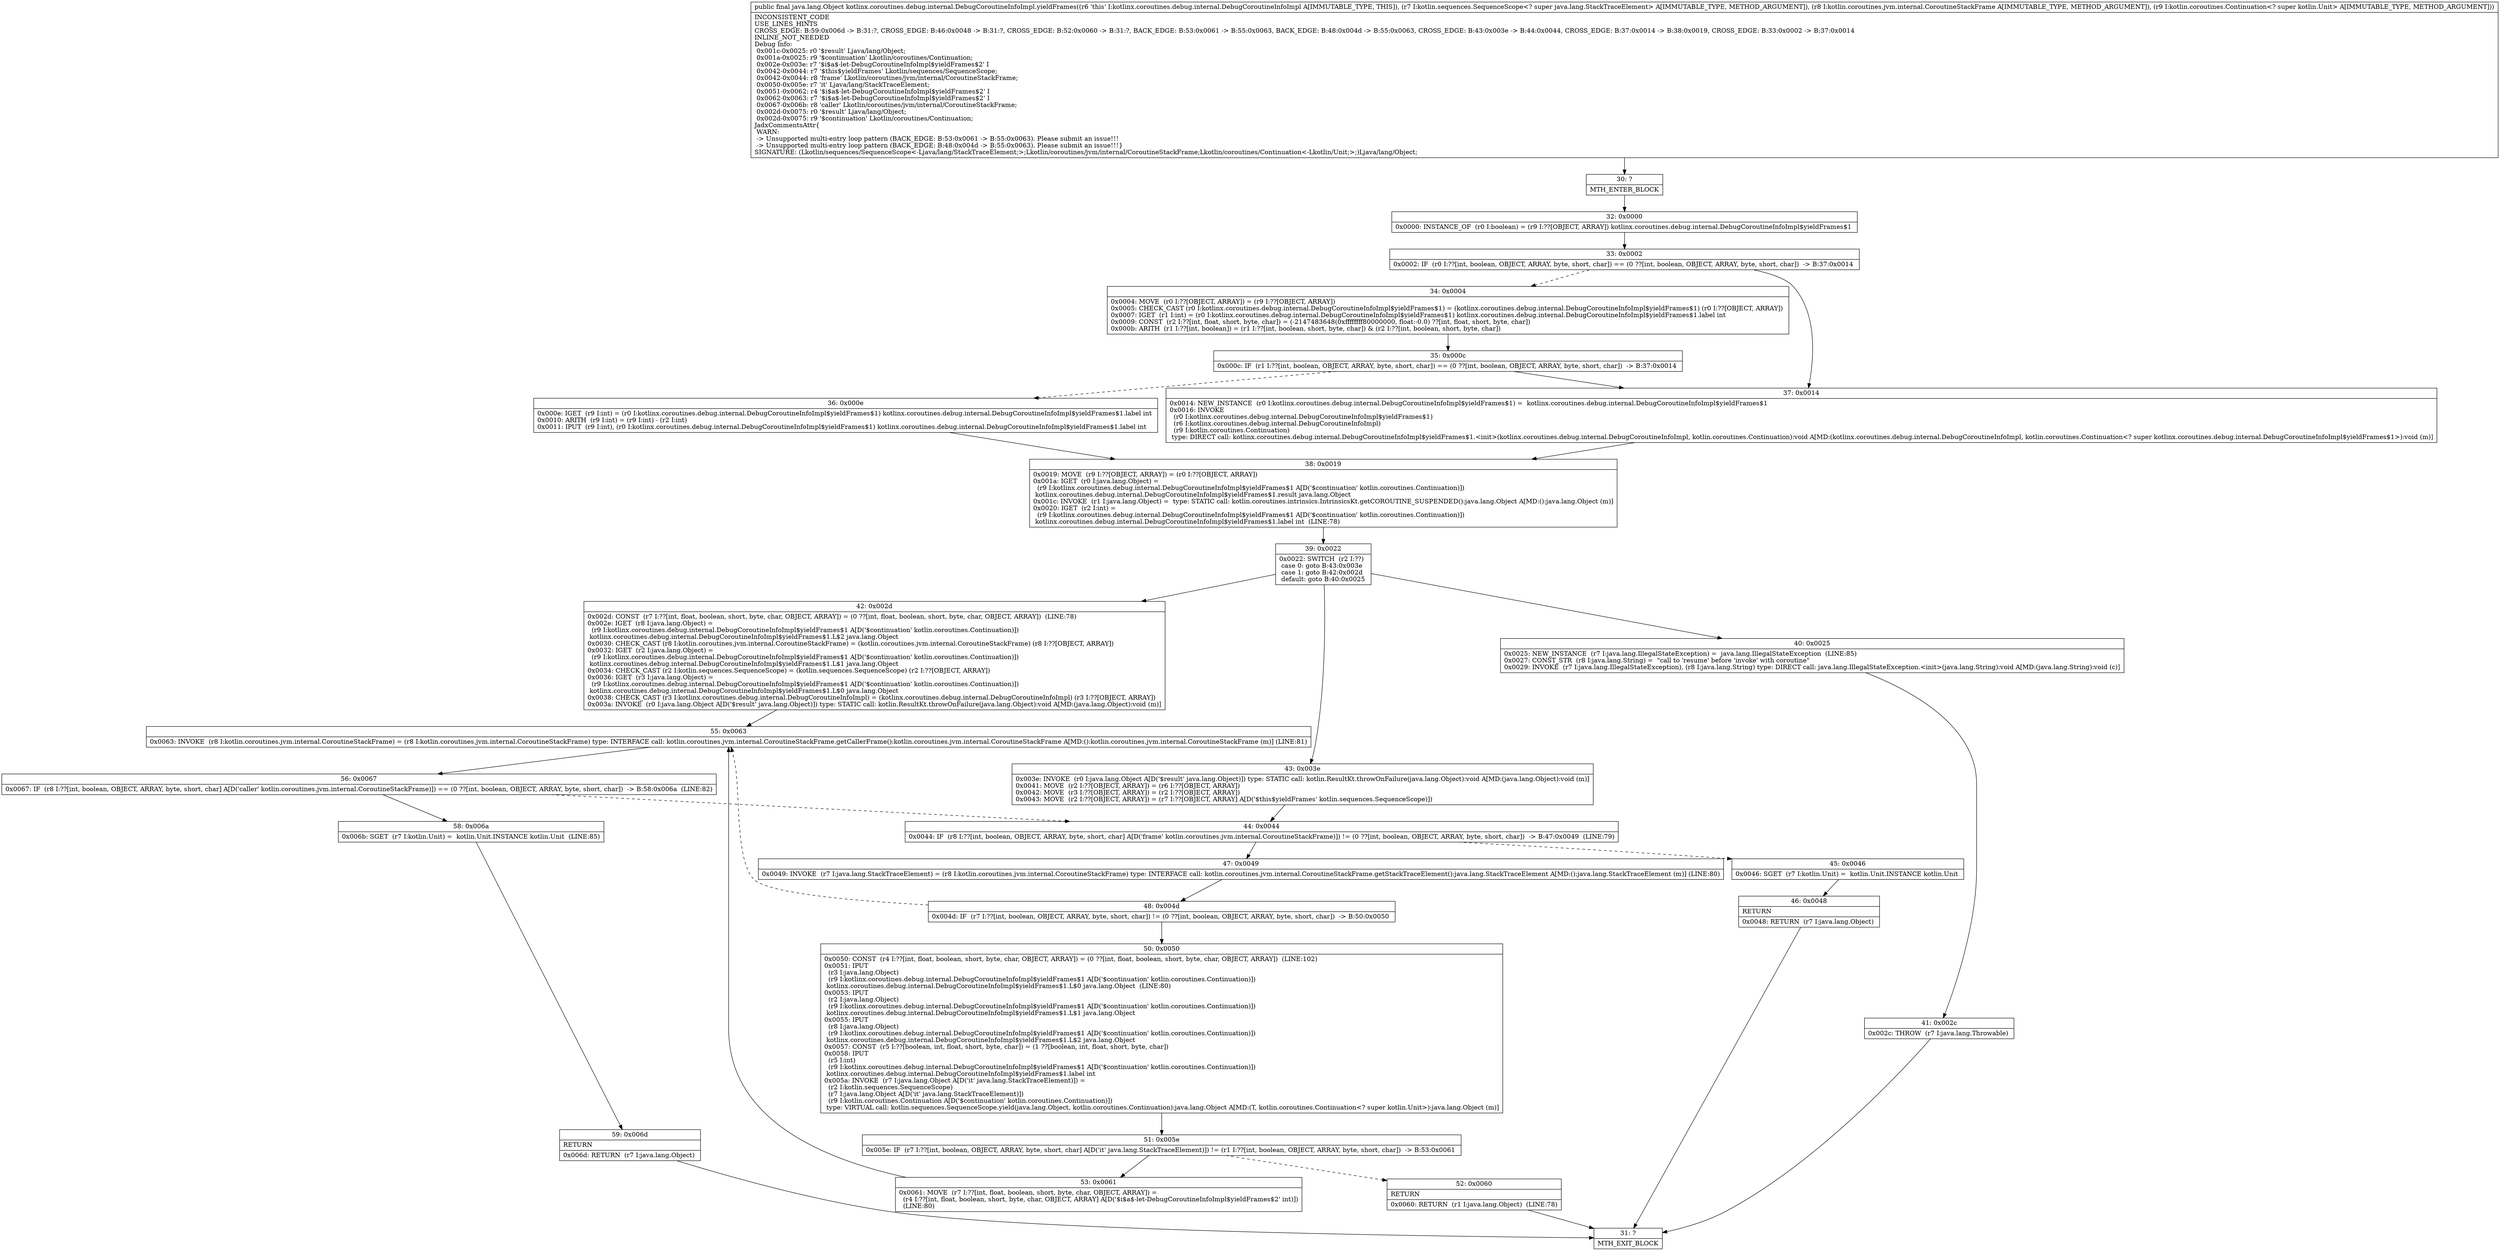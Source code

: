 digraph "CFG forkotlinx.coroutines.debug.internal.DebugCoroutineInfoImpl.yieldFrames(Lkotlin\/sequences\/SequenceScope;Lkotlin\/coroutines\/jvm\/internal\/CoroutineStackFrame;Lkotlin\/coroutines\/Continuation;)Ljava\/lang\/Object;" {
Node_30 [shape=record,label="{30\:\ ?|MTH_ENTER_BLOCK\l}"];
Node_32 [shape=record,label="{32\:\ 0x0000|0x0000: INSTANCE_OF  (r0 I:boolean) = (r9 I:??[OBJECT, ARRAY]) kotlinx.coroutines.debug.internal.DebugCoroutineInfoImpl$yieldFrames$1 \l}"];
Node_33 [shape=record,label="{33\:\ 0x0002|0x0002: IF  (r0 I:??[int, boolean, OBJECT, ARRAY, byte, short, char]) == (0 ??[int, boolean, OBJECT, ARRAY, byte, short, char])  \-\> B:37:0x0014 \l}"];
Node_34 [shape=record,label="{34\:\ 0x0004|0x0004: MOVE  (r0 I:??[OBJECT, ARRAY]) = (r9 I:??[OBJECT, ARRAY]) \l0x0005: CHECK_CAST (r0 I:kotlinx.coroutines.debug.internal.DebugCoroutineInfoImpl$yieldFrames$1) = (kotlinx.coroutines.debug.internal.DebugCoroutineInfoImpl$yieldFrames$1) (r0 I:??[OBJECT, ARRAY]) \l0x0007: IGET  (r1 I:int) = (r0 I:kotlinx.coroutines.debug.internal.DebugCoroutineInfoImpl$yieldFrames$1) kotlinx.coroutines.debug.internal.DebugCoroutineInfoImpl$yieldFrames$1.label int \l0x0009: CONST  (r2 I:??[int, float, short, byte, char]) = (\-2147483648(0xffffffff80000000, float:\-0.0) ??[int, float, short, byte, char]) \l0x000b: ARITH  (r1 I:??[int, boolean]) = (r1 I:??[int, boolean, short, byte, char]) & (r2 I:??[int, boolean, short, byte, char]) \l}"];
Node_35 [shape=record,label="{35\:\ 0x000c|0x000c: IF  (r1 I:??[int, boolean, OBJECT, ARRAY, byte, short, char]) == (0 ??[int, boolean, OBJECT, ARRAY, byte, short, char])  \-\> B:37:0x0014 \l}"];
Node_36 [shape=record,label="{36\:\ 0x000e|0x000e: IGET  (r9 I:int) = (r0 I:kotlinx.coroutines.debug.internal.DebugCoroutineInfoImpl$yieldFrames$1) kotlinx.coroutines.debug.internal.DebugCoroutineInfoImpl$yieldFrames$1.label int \l0x0010: ARITH  (r9 I:int) = (r9 I:int) \- (r2 I:int) \l0x0011: IPUT  (r9 I:int), (r0 I:kotlinx.coroutines.debug.internal.DebugCoroutineInfoImpl$yieldFrames$1) kotlinx.coroutines.debug.internal.DebugCoroutineInfoImpl$yieldFrames$1.label int \l}"];
Node_38 [shape=record,label="{38\:\ 0x0019|0x0019: MOVE  (r9 I:??[OBJECT, ARRAY]) = (r0 I:??[OBJECT, ARRAY]) \l0x001a: IGET  (r0 I:java.lang.Object) = \l  (r9 I:kotlinx.coroutines.debug.internal.DebugCoroutineInfoImpl$yieldFrames$1 A[D('$continuation' kotlin.coroutines.Continuation)])\l kotlinx.coroutines.debug.internal.DebugCoroutineInfoImpl$yieldFrames$1.result java.lang.Object \l0x001c: INVOKE  (r1 I:java.lang.Object) =  type: STATIC call: kotlin.coroutines.intrinsics.IntrinsicsKt.getCOROUTINE_SUSPENDED():java.lang.Object A[MD:():java.lang.Object (m)]\l0x0020: IGET  (r2 I:int) = \l  (r9 I:kotlinx.coroutines.debug.internal.DebugCoroutineInfoImpl$yieldFrames$1 A[D('$continuation' kotlin.coroutines.Continuation)])\l kotlinx.coroutines.debug.internal.DebugCoroutineInfoImpl$yieldFrames$1.label int  (LINE:78)\l}"];
Node_39 [shape=record,label="{39\:\ 0x0022|0x0022: SWITCH  (r2 I:??)\l case 0: goto B:43:0x003e\l case 1: goto B:42:0x002d\l default: goto B:40:0x0025 \l}"];
Node_40 [shape=record,label="{40\:\ 0x0025|0x0025: NEW_INSTANCE  (r7 I:java.lang.IllegalStateException) =  java.lang.IllegalStateException  (LINE:85)\l0x0027: CONST_STR  (r8 I:java.lang.String) =  \"call to 'resume' before 'invoke' with coroutine\" \l0x0029: INVOKE  (r7 I:java.lang.IllegalStateException), (r8 I:java.lang.String) type: DIRECT call: java.lang.IllegalStateException.\<init\>(java.lang.String):void A[MD:(java.lang.String):void (c)]\l}"];
Node_41 [shape=record,label="{41\:\ 0x002c|0x002c: THROW  (r7 I:java.lang.Throwable) \l}"];
Node_31 [shape=record,label="{31\:\ ?|MTH_EXIT_BLOCK\l}"];
Node_42 [shape=record,label="{42\:\ 0x002d|0x002d: CONST  (r7 I:??[int, float, boolean, short, byte, char, OBJECT, ARRAY]) = (0 ??[int, float, boolean, short, byte, char, OBJECT, ARRAY])  (LINE:78)\l0x002e: IGET  (r8 I:java.lang.Object) = \l  (r9 I:kotlinx.coroutines.debug.internal.DebugCoroutineInfoImpl$yieldFrames$1 A[D('$continuation' kotlin.coroutines.Continuation)])\l kotlinx.coroutines.debug.internal.DebugCoroutineInfoImpl$yieldFrames$1.L$2 java.lang.Object \l0x0030: CHECK_CAST (r8 I:kotlin.coroutines.jvm.internal.CoroutineStackFrame) = (kotlin.coroutines.jvm.internal.CoroutineStackFrame) (r8 I:??[OBJECT, ARRAY]) \l0x0032: IGET  (r2 I:java.lang.Object) = \l  (r9 I:kotlinx.coroutines.debug.internal.DebugCoroutineInfoImpl$yieldFrames$1 A[D('$continuation' kotlin.coroutines.Continuation)])\l kotlinx.coroutines.debug.internal.DebugCoroutineInfoImpl$yieldFrames$1.L$1 java.lang.Object \l0x0034: CHECK_CAST (r2 I:kotlin.sequences.SequenceScope) = (kotlin.sequences.SequenceScope) (r2 I:??[OBJECT, ARRAY]) \l0x0036: IGET  (r3 I:java.lang.Object) = \l  (r9 I:kotlinx.coroutines.debug.internal.DebugCoroutineInfoImpl$yieldFrames$1 A[D('$continuation' kotlin.coroutines.Continuation)])\l kotlinx.coroutines.debug.internal.DebugCoroutineInfoImpl$yieldFrames$1.L$0 java.lang.Object \l0x0038: CHECK_CAST (r3 I:kotlinx.coroutines.debug.internal.DebugCoroutineInfoImpl) = (kotlinx.coroutines.debug.internal.DebugCoroutineInfoImpl) (r3 I:??[OBJECT, ARRAY]) \l0x003a: INVOKE  (r0 I:java.lang.Object A[D('$result' java.lang.Object)]) type: STATIC call: kotlin.ResultKt.throwOnFailure(java.lang.Object):void A[MD:(java.lang.Object):void (m)]\l}"];
Node_55 [shape=record,label="{55\:\ 0x0063|0x0063: INVOKE  (r8 I:kotlin.coroutines.jvm.internal.CoroutineStackFrame) = (r8 I:kotlin.coroutines.jvm.internal.CoroutineStackFrame) type: INTERFACE call: kotlin.coroutines.jvm.internal.CoroutineStackFrame.getCallerFrame():kotlin.coroutines.jvm.internal.CoroutineStackFrame A[MD:():kotlin.coroutines.jvm.internal.CoroutineStackFrame (m)] (LINE:81)\l}"];
Node_56 [shape=record,label="{56\:\ 0x0067|0x0067: IF  (r8 I:??[int, boolean, OBJECT, ARRAY, byte, short, char] A[D('caller' kotlin.coroutines.jvm.internal.CoroutineStackFrame)]) == (0 ??[int, boolean, OBJECT, ARRAY, byte, short, char])  \-\> B:58:0x006a  (LINE:82)\l}"];
Node_58 [shape=record,label="{58\:\ 0x006a|0x006b: SGET  (r7 I:kotlin.Unit) =  kotlin.Unit.INSTANCE kotlin.Unit  (LINE:85)\l}"];
Node_59 [shape=record,label="{59\:\ 0x006d|RETURN\l|0x006d: RETURN  (r7 I:java.lang.Object) \l}"];
Node_44 [shape=record,label="{44\:\ 0x0044|0x0044: IF  (r8 I:??[int, boolean, OBJECT, ARRAY, byte, short, char] A[D('frame' kotlin.coroutines.jvm.internal.CoroutineStackFrame)]) != (0 ??[int, boolean, OBJECT, ARRAY, byte, short, char])  \-\> B:47:0x0049  (LINE:79)\l}"];
Node_45 [shape=record,label="{45\:\ 0x0046|0x0046: SGET  (r7 I:kotlin.Unit) =  kotlin.Unit.INSTANCE kotlin.Unit \l}"];
Node_46 [shape=record,label="{46\:\ 0x0048|RETURN\l|0x0048: RETURN  (r7 I:java.lang.Object) \l}"];
Node_47 [shape=record,label="{47\:\ 0x0049|0x0049: INVOKE  (r7 I:java.lang.StackTraceElement) = (r8 I:kotlin.coroutines.jvm.internal.CoroutineStackFrame) type: INTERFACE call: kotlin.coroutines.jvm.internal.CoroutineStackFrame.getStackTraceElement():java.lang.StackTraceElement A[MD:():java.lang.StackTraceElement (m)] (LINE:80)\l}"];
Node_48 [shape=record,label="{48\:\ 0x004d|0x004d: IF  (r7 I:??[int, boolean, OBJECT, ARRAY, byte, short, char]) != (0 ??[int, boolean, OBJECT, ARRAY, byte, short, char])  \-\> B:50:0x0050 \l}"];
Node_50 [shape=record,label="{50\:\ 0x0050|0x0050: CONST  (r4 I:??[int, float, boolean, short, byte, char, OBJECT, ARRAY]) = (0 ??[int, float, boolean, short, byte, char, OBJECT, ARRAY])  (LINE:102)\l0x0051: IPUT  \l  (r3 I:java.lang.Object)\l  (r9 I:kotlinx.coroutines.debug.internal.DebugCoroutineInfoImpl$yieldFrames$1 A[D('$continuation' kotlin.coroutines.Continuation)])\l kotlinx.coroutines.debug.internal.DebugCoroutineInfoImpl$yieldFrames$1.L$0 java.lang.Object  (LINE:80)\l0x0053: IPUT  \l  (r2 I:java.lang.Object)\l  (r9 I:kotlinx.coroutines.debug.internal.DebugCoroutineInfoImpl$yieldFrames$1 A[D('$continuation' kotlin.coroutines.Continuation)])\l kotlinx.coroutines.debug.internal.DebugCoroutineInfoImpl$yieldFrames$1.L$1 java.lang.Object \l0x0055: IPUT  \l  (r8 I:java.lang.Object)\l  (r9 I:kotlinx.coroutines.debug.internal.DebugCoroutineInfoImpl$yieldFrames$1 A[D('$continuation' kotlin.coroutines.Continuation)])\l kotlinx.coroutines.debug.internal.DebugCoroutineInfoImpl$yieldFrames$1.L$2 java.lang.Object \l0x0057: CONST  (r5 I:??[boolean, int, float, short, byte, char]) = (1 ??[boolean, int, float, short, byte, char]) \l0x0058: IPUT  \l  (r5 I:int)\l  (r9 I:kotlinx.coroutines.debug.internal.DebugCoroutineInfoImpl$yieldFrames$1 A[D('$continuation' kotlin.coroutines.Continuation)])\l kotlinx.coroutines.debug.internal.DebugCoroutineInfoImpl$yieldFrames$1.label int \l0x005a: INVOKE  (r7 I:java.lang.Object A[D('it' java.lang.StackTraceElement)]) = \l  (r2 I:kotlin.sequences.SequenceScope)\l  (r7 I:java.lang.Object A[D('it' java.lang.StackTraceElement)])\l  (r9 I:kotlin.coroutines.Continuation A[D('$continuation' kotlin.coroutines.Continuation)])\l type: VIRTUAL call: kotlin.sequences.SequenceScope.yield(java.lang.Object, kotlin.coroutines.Continuation):java.lang.Object A[MD:(T, kotlin.coroutines.Continuation\<? super kotlin.Unit\>):java.lang.Object (m)]\l}"];
Node_51 [shape=record,label="{51\:\ 0x005e|0x005e: IF  (r7 I:??[int, boolean, OBJECT, ARRAY, byte, short, char] A[D('it' java.lang.StackTraceElement)]) != (r1 I:??[int, boolean, OBJECT, ARRAY, byte, short, char])  \-\> B:53:0x0061 \l}"];
Node_52 [shape=record,label="{52\:\ 0x0060|RETURN\l|0x0060: RETURN  (r1 I:java.lang.Object)  (LINE:78)\l}"];
Node_53 [shape=record,label="{53\:\ 0x0061|0x0061: MOVE  (r7 I:??[int, float, boolean, short, byte, char, OBJECT, ARRAY]) = \l  (r4 I:??[int, float, boolean, short, byte, char, OBJECT, ARRAY] A[D('$i$a$\-let\-DebugCoroutineInfoImpl$yieldFrames$2' int)])\l  (LINE:80)\l}"];
Node_43 [shape=record,label="{43\:\ 0x003e|0x003e: INVOKE  (r0 I:java.lang.Object A[D('$result' java.lang.Object)]) type: STATIC call: kotlin.ResultKt.throwOnFailure(java.lang.Object):void A[MD:(java.lang.Object):void (m)]\l0x0041: MOVE  (r2 I:??[OBJECT, ARRAY]) = (r6 I:??[OBJECT, ARRAY]) \l0x0042: MOVE  (r3 I:??[OBJECT, ARRAY]) = (r2 I:??[OBJECT, ARRAY]) \l0x0043: MOVE  (r2 I:??[OBJECT, ARRAY]) = (r7 I:??[OBJECT, ARRAY] A[D('$this$yieldFrames' kotlin.sequences.SequenceScope)]) \l}"];
Node_37 [shape=record,label="{37\:\ 0x0014|0x0014: NEW_INSTANCE  (r0 I:kotlinx.coroutines.debug.internal.DebugCoroutineInfoImpl$yieldFrames$1) =  kotlinx.coroutines.debug.internal.DebugCoroutineInfoImpl$yieldFrames$1 \l0x0016: INVOKE  \l  (r0 I:kotlinx.coroutines.debug.internal.DebugCoroutineInfoImpl$yieldFrames$1)\l  (r6 I:kotlinx.coroutines.debug.internal.DebugCoroutineInfoImpl)\l  (r9 I:kotlin.coroutines.Continuation)\l type: DIRECT call: kotlinx.coroutines.debug.internal.DebugCoroutineInfoImpl$yieldFrames$1.\<init\>(kotlinx.coroutines.debug.internal.DebugCoroutineInfoImpl, kotlin.coroutines.Continuation):void A[MD:(kotlinx.coroutines.debug.internal.DebugCoroutineInfoImpl, kotlin.coroutines.Continuation\<? super kotlinx.coroutines.debug.internal.DebugCoroutineInfoImpl$yieldFrames$1\>):void (m)]\l}"];
MethodNode[shape=record,label="{public final java.lang.Object kotlinx.coroutines.debug.internal.DebugCoroutineInfoImpl.yieldFrames((r6 'this' I:kotlinx.coroutines.debug.internal.DebugCoroutineInfoImpl A[IMMUTABLE_TYPE, THIS]), (r7 I:kotlin.sequences.SequenceScope\<? super java.lang.StackTraceElement\> A[IMMUTABLE_TYPE, METHOD_ARGUMENT]), (r8 I:kotlin.coroutines.jvm.internal.CoroutineStackFrame A[IMMUTABLE_TYPE, METHOD_ARGUMENT]), (r9 I:kotlin.coroutines.Continuation\<? super kotlin.Unit\> A[IMMUTABLE_TYPE, METHOD_ARGUMENT]))  | INCONSISTENT_CODE\lUSE_LINES_HINTS\lCROSS_EDGE: B:59:0x006d \-\> B:31:?, CROSS_EDGE: B:46:0x0048 \-\> B:31:?, CROSS_EDGE: B:52:0x0060 \-\> B:31:?, BACK_EDGE: B:53:0x0061 \-\> B:55:0x0063, BACK_EDGE: B:48:0x004d \-\> B:55:0x0063, CROSS_EDGE: B:43:0x003e \-\> B:44:0x0044, CROSS_EDGE: B:37:0x0014 \-\> B:38:0x0019, CROSS_EDGE: B:33:0x0002 \-\> B:37:0x0014\lINLINE_NOT_NEEDED\lDebug Info:\l  0x001c\-0x0025: r0 '$result' Ljava\/lang\/Object;\l  0x001a\-0x0025: r9 '$continuation' Lkotlin\/coroutines\/Continuation;\l  0x002e\-0x003e: r7 '$i$a$\-let\-DebugCoroutineInfoImpl$yieldFrames$2' I\l  0x0042\-0x0044: r7 '$this$yieldFrames' Lkotlin\/sequences\/SequenceScope;\l  0x0042\-0x0044: r8 'frame' Lkotlin\/coroutines\/jvm\/internal\/CoroutineStackFrame;\l  0x0050\-0x005e: r7 'it' Ljava\/lang\/StackTraceElement;\l  0x0051\-0x0062: r4 '$i$a$\-let\-DebugCoroutineInfoImpl$yieldFrames$2' I\l  0x0062\-0x0063: r7 '$i$a$\-let\-DebugCoroutineInfoImpl$yieldFrames$2' I\l  0x0067\-0x006b: r8 'caller' Lkotlin\/coroutines\/jvm\/internal\/CoroutineStackFrame;\l  0x002d\-0x0075: r0 '$result' Ljava\/lang\/Object;\l  0x002d\-0x0075: r9 '$continuation' Lkotlin\/coroutines\/Continuation;\lJadxCommentsAttr\{\l WARN: \l \-\> Unsupported multi\-entry loop pattern (BACK_EDGE: B:53:0x0061 \-\> B:55:0x0063). Please submit an issue!!!\l \-\> Unsupported multi\-entry loop pattern (BACK_EDGE: B:48:0x004d \-\> B:55:0x0063). Please submit an issue!!!\}\lSIGNATURE: (Lkotlin\/sequences\/SequenceScope\<\-Ljava\/lang\/StackTraceElement;\>;Lkotlin\/coroutines\/jvm\/internal\/CoroutineStackFrame;Lkotlin\/coroutines\/Continuation\<\-Lkotlin\/Unit;\>;)Ljava\/lang\/Object;\l}"];
MethodNode -> Node_30;Node_30 -> Node_32;
Node_32 -> Node_33;
Node_33 -> Node_34[style=dashed];
Node_33 -> Node_37;
Node_34 -> Node_35;
Node_35 -> Node_36[style=dashed];
Node_35 -> Node_37;
Node_36 -> Node_38;
Node_38 -> Node_39;
Node_39 -> Node_40;
Node_39 -> Node_42;
Node_39 -> Node_43;
Node_40 -> Node_41;
Node_41 -> Node_31;
Node_42 -> Node_55;
Node_55 -> Node_56;
Node_56 -> Node_58;
Node_56 -> Node_44[style=dashed];
Node_58 -> Node_59;
Node_59 -> Node_31;
Node_44 -> Node_45[style=dashed];
Node_44 -> Node_47;
Node_45 -> Node_46;
Node_46 -> Node_31;
Node_47 -> Node_48;
Node_48 -> Node_50;
Node_48 -> Node_55[style=dashed];
Node_50 -> Node_51;
Node_51 -> Node_52[style=dashed];
Node_51 -> Node_53;
Node_52 -> Node_31;
Node_53 -> Node_55;
Node_43 -> Node_44;
Node_37 -> Node_38;
}

